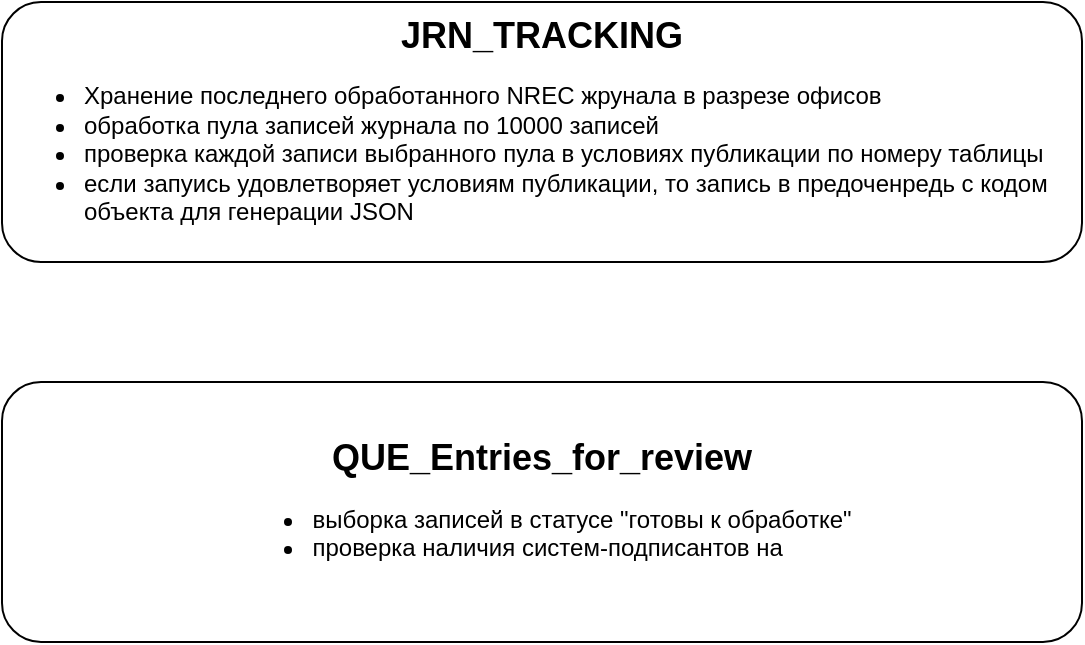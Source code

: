 <mxfile version="20.2.8" type="device"><diagram id="C5RBs43oDa-KdzZeNtuy" name="Page-1"><mxGraphModel dx="1209" dy="737" grid="1" gridSize="10" guides="1" tooltips="1" connect="1" arrows="1" fold="1" page="1" pageScale="1" pageWidth="827" pageHeight="1169" math="0" shadow="0"><root><mxCell id="WIyWlLk6GJQsqaUBKTNV-0"/><mxCell id="WIyWlLk6GJQsqaUBKTNV-1" parent="WIyWlLk6GJQsqaUBKTNV-0"/><mxCell id="4hNjzs6wXT7vxmsWbPL--0" value="&lt;font style=&quot;font-size: 18px;&quot;&gt;&lt;b&gt;JRN_TRACKING&lt;/b&gt;&lt;/font&gt;&lt;br&gt;&lt;div style=&quot;text-align: left;&quot;&gt;&lt;ul&gt;&lt;li&gt;&lt;span style=&quot;background-color: initial;&quot;&gt;Хранение последнего обработанного NREC жрунала в разрезе офисов&lt;/span&gt;&lt;/li&gt;&lt;li&gt;&lt;span style=&quot;background-color: initial;&quot;&gt;обработка пула записей журнала по 10000 записей&lt;/span&gt;&lt;/li&gt;&lt;li&gt;&lt;span style=&quot;background-color: initial;&quot;&gt;проверка каждой записи выбранного пула в условиях публикации по номеру таблицы&lt;/span&gt;&lt;/li&gt;&lt;li&gt;&lt;span style=&quot;background-color: initial;&quot;&gt;если запуись удовлетворяет условиям публикации, то запись в предоченредь с кодом объекта для генерации JSON&lt;/span&gt;&lt;/li&gt;&lt;/ul&gt;&lt;/div&gt;" style="rounded=1;whiteSpace=wrap;html=1;" vertex="1" parent="WIyWlLk6GJQsqaUBKTNV-1"><mxGeometry x="10" y="20" width="540" height="130" as="geometry"/></mxCell><mxCell id="4hNjzs6wXT7vxmsWbPL--1" value="&lt;span style=&quot;font-size: 18px;&quot;&gt;&lt;b&gt;QUE_Entries_for_review&lt;/b&gt;&lt;/span&gt;&lt;br&gt;&lt;div style=&quot;text-align: left;&quot;&gt;&lt;ul&gt;&lt;li&gt;выборка записей в статусе &quot;готовы к обработке&quot;&lt;/li&gt;&lt;li&gt;проверка наличия систем-подписантов на&amp;nbsp;&lt;/li&gt;&lt;/ul&gt;&lt;/div&gt;" style="rounded=1;whiteSpace=wrap;html=1;" vertex="1" parent="WIyWlLk6GJQsqaUBKTNV-1"><mxGeometry x="10" y="210" width="540" height="130" as="geometry"/></mxCell></root></mxGraphModel></diagram></mxfile>